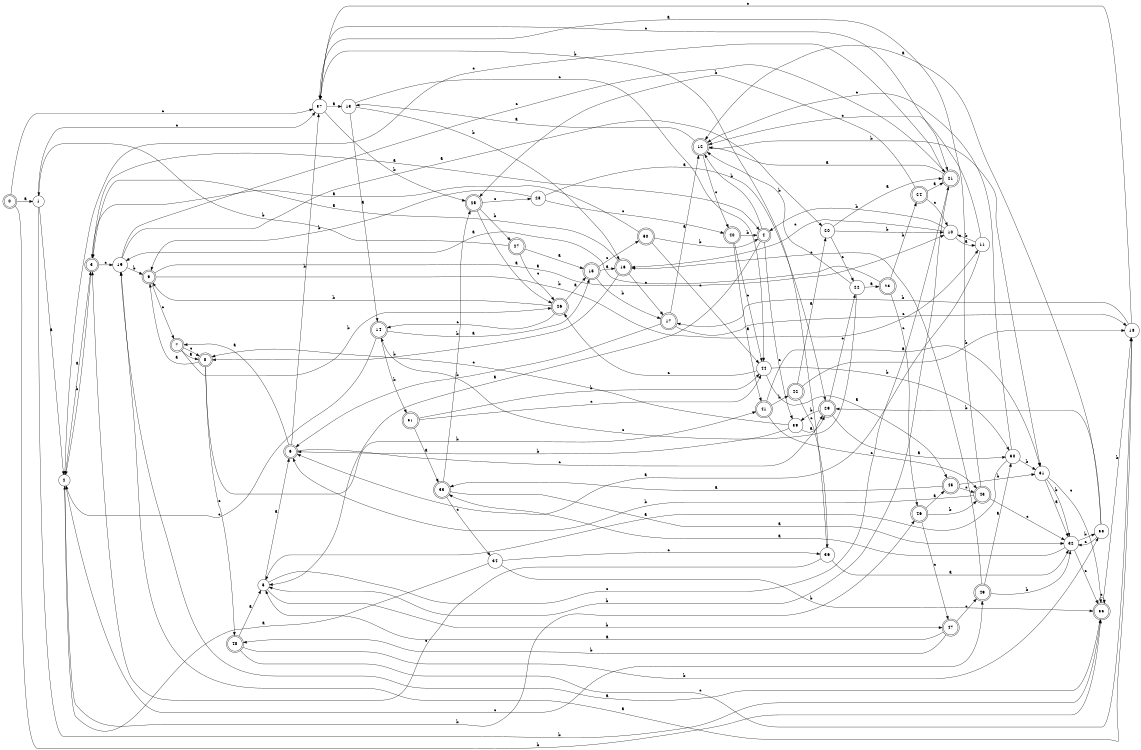 digraph n42_3 {
__start0 [label="" shape="none"];

rankdir=LR;
size="8,5";

s0 [style="rounded,filled", color="black", fillcolor="white" shape="doublecircle", label="0"];
s1 [style="filled", color="black", fillcolor="white" shape="circle", label="1"];
s2 [style="filled", color="black", fillcolor="white" shape="circle", label="2"];
s3 [style="rounded,filled", color="black", fillcolor="white" shape="doublecircle", label="3"];
s4 [style="rounded,filled", color="black", fillcolor="white" shape="doublecircle", label="4"];
s5 [style="filled", color="black", fillcolor="white" shape="circle", label="5"];
s6 [style="rounded,filled", color="black", fillcolor="white" shape="doublecircle", label="6"];
s7 [style="rounded,filled", color="black", fillcolor="white" shape="doublecircle", label="7"];
s8 [style="rounded,filled", color="black", fillcolor="white" shape="doublecircle", label="8"];
s9 [style="rounded,filled", color="black", fillcolor="white" shape="doublecircle", label="9"];
s10 [style="filled", color="black", fillcolor="white" shape="circle", label="10"];
s11 [style="filled", color="black", fillcolor="white" shape="circle", label="11"];
s12 [style="rounded,filled", color="black", fillcolor="white" shape="doublecircle", label="12"];
s13 [style="filled", color="black", fillcolor="white" shape="circle", label="13"];
s14 [style="rounded,filled", color="black", fillcolor="white" shape="doublecircle", label="14"];
s15 [style="rounded,filled", color="black", fillcolor="white" shape="doublecircle", label="15"];
s16 [style="rounded,filled", color="black", fillcolor="white" shape="doublecircle", label="16"];
s17 [style="rounded,filled", color="black", fillcolor="white" shape="doublecircle", label="17"];
s18 [style="filled", color="black", fillcolor="white" shape="circle", label="18"];
s19 [style="filled", color="black", fillcolor="white" shape="circle", label="19"];
s20 [style="filled", color="black", fillcolor="white" shape="circle", label="20"];
s21 [style="rounded,filled", color="black", fillcolor="white" shape="doublecircle", label="21"];
s22 [style="filled", color="black", fillcolor="white" shape="circle", label="22"];
s23 [style="rounded,filled", color="black", fillcolor="white" shape="doublecircle", label="23"];
s24 [style="rounded,filled", color="black", fillcolor="white" shape="doublecircle", label="24"];
s25 [style="rounded,filled", color="black", fillcolor="white" shape="doublecircle", label="25"];
s26 [style="rounded,filled", color="black", fillcolor="white" shape="doublecircle", label="26"];
s27 [style="rounded,filled", color="black", fillcolor="white" shape="doublecircle", label="27"];
s28 [style="filled", color="black", fillcolor="white" shape="circle", label="28"];
s29 [style="rounded,filled", color="black", fillcolor="white" shape="doublecircle", label="29"];
s30 [style="filled", color="black", fillcolor="white" shape="circle", label="30"];
s31 [style="filled", color="black", fillcolor="white" shape="circle", label="31"];
s32 [style="filled", color="black", fillcolor="white" shape="circle", label="32"];
s33 [style="rounded,filled", color="black", fillcolor="white" shape="doublecircle", label="33"];
s34 [style="filled", color="black", fillcolor="white" shape="circle", label="34"];
s35 [style="rounded,filled", color="black", fillcolor="white" shape="doublecircle", label="35"];
s36 [style="filled", color="black", fillcolor="white" shape="circle", label="36"];
s37 [style="filled", color="black", fillcolor="white" shape="circle", label="37"];
s38 [style="filled", color="black", fillcolor="white" shape="circle", label="38"];
s39 [style="filled", color="black", fillcolor="white" shape="circle", label="39"];
s40 [style="rounded,filled", color="black", fillcolor="white" shape="doublecircle", label="40"];
s41 [style="rounded,filled", color="black", fillcolor="white" shape="doublecircle", label="41"];
s42 [style="rounded,filled", color="black", fillcolor="white" shape="doublecircle", label="42"];
s43 [style="rounded,filled", color="black", fillcolor="white" shape="doublecircle", label="43"];
s44 [style="filled", color="black", fillcolor="white" shape="circle", label="44"];
s45 [style="rounded,filled", color="black", fillcolor="white" shape="doublecircle", label="45"];
s46 [style="rounded,filled", color="black", fillcolor="white" shape="doublecircle", label="46"];
s47 [style="rounded,filled", color="black", fillcolor="white" shape="doublecircle", label="47"];
s48 [style="rounded,filled", color="black", fillcolor="white" shape="doublecircle", label="48"];
s49 [style="rounded,filled", color="black", fillcolor="white" shape="doublecircle", label="49"];
s50 [style="rounded,filled", color="black", fillcolor="white" shape="doublecircle", label="50"];
s51 [style="rounded,filled", color="black", fillcolor="white" shape="doublecircle", label="51"];
s0 -> s1 [label="a"];
s0 -> s35 [label="b"];
s0 -> s37 [label="c"];
s1 -> s2 [label="a"];
s1 -> s35 [label="b"];
s1 -> s37 [label="c"];
s2 -> s3 [label="a"];
s2 -> s46 [label="b"];
s2 -> s49 [label="c"];
s3 -> s4 [label="a"];
s3 -> s2 [label="b"];
s3 -> s19 [label="c"];
s4 -> s5 [label="a"];
s4 -> s12 [label="b"];
s4 -> s39 [label="c"];
s5 -> s6 [label="a"];
s5 -> s47 [label="b"];
s5 -> s21 [label="c"];
s6 -> s7 [label="a"];
s6 -> s37 [label="b"];
s6 -> s29 [label="c"];
s7 -> s8 [label="a"];
s7 -> s26 [label="b"];
s7 -> s8 [label="c"];
s8 -> s9 [label="a"];
s8 -> s41 [label="b"];
s8 -> s48 [label="c"];
s9 -> s10 [label="a"];
s9 -> s11 [label="b"];
s9 -> s7 [label="c"];
s10 -> s11 [label="a"];
s10 -> s4 [label="b"];
s10 -> s16 [label="c"];
s11 -> s6 [label="a"];
s11 -> s10 [label="b"];
s11 -> s12 [label="c"];
s12 -> s13 [label="a"];
s12 -> s31 [label="b"];
s12 -> s40 [label="c"];
s13 -> s14 [label="a"];
s13 -> s16 [label="b"];
s13 -> s44 [label="c"];
s14 -> s15 [label="a"];
s14 -> s51 [label="b"];
s14 -> s2 [label="c"];
s15 -> s16 [label="a"];
s15 -> s17 [label="b"];
s15 -> s50 [label="c"];
s16 -> s3 [label="a"];
s16 -> s8 [label="b"];
s16 -> s17 [label="c"];
s17 -> s12 [label="a"];
s17 -> s6 [label="b"];
s17 -> s18 [label="c"];
s18 -> s19 [label="a"];
s18 -> s17 [label="b"];
s18 -> s37 [label="c"];
s19 -> s20 [label="a"];
s19 -> s9 [label="b"];
s19 -> s21 [label="c"];
s20 -> s21 [label="a"];
s20 -> s10 [label="b"];
s20 -> s22 [label="c"];
s21 -> s12 [label="a"];
s21 -> s5 [label="b"];
s21 -> s2 [label="c"];
s22 -> s23 [label="a"];
s22 -> s12 [label="b"];
s22 -> s14 [label="c"];
s23 -> s19 [label="a"];
s23 -> s24 [label="b"];
s23 -> s46 [label="c"];
s24 -> s21 [label="a"];
s24 -> s25 [label="b"];
s24 -> s10 [label="c"];
s25 -> s26 [label="a"];
s25 -> s27 [label="b"];
s25 -> s28 [label="c"];
s26 -> s15 [label="a"];
s26 -> s9 [label="b"];
s26 -> s14 [label="c"];
s27 -> s15 [label="a"];
s27 -> s1 [label="b"];
s27 -> s26 [label="c"];
s28 -> s29 [label="a"];
s28 -> s9 [label="b"];
s28 -> s40 [label="c"];
s29 -> s30 [label="a"];
s29 -> s39 [label="b"];
s29 -> s22 [label="c"];
s30 -> s5 [label="a"];
s30 -> s31 [label="b"];
s30 -> s12 [label="c"];
s31 -> s32 [label="a"];
s31 -> s32 [label="b"];
s31 -> s35 [label="c"];
s32 -> s33 [label="a"];
s32 -> s38 [label="b"];
s32 -> s35 [label="c"];
s33 -> s32 [label="a"];
s33 -> s25 [label="b"];
s33 -> s34 [label="c"];
s34 -> s2 [label="a"];
s34 -> s35 [label="b"];
s34 -> s36 [label="c"];
s35 -> s19 [label="a"];
s35 -> s18 [label="b"];
s35 -> s35 [label="c"];
s36 -> s32 [label="a"];
s36 -> s37 [label="b"];
s36 -> s3 [label="c"];
s37 -> s13 [label="a"];
s37 -> s25 [label="b"];
s37 -> s21 [label="c"];
s38 -> s12 [label="a"];
s38 -> s29 [label="b"];
s38 -> s32 [label="c"];
s39 -> s29 [label="a"];
s39 -> s6 [label="b"];
s39 -> s8 [label="c"];
s40 -> s41 [label="a"];
s40 -> s4 [label="b"];
s40 -> s44 [label="c"];
s41 -> s31 [label="a"];
s41 -> s42 [label="b"];
s41 -> s43 [label="c"];
s42 -> s20 [label="a"];
s42 -> s18 [label="b"];
s42 -> s36 [label="c"];
s43 -> s37 [label="a"];
s43 -> s6 [label="b"];
s43 -> s32 [label="c"];
s44 -> s45 [label="a"];
s44 -> s30 [label="b"];
s44 -> s26 [label="c"];
s45 -> s33 [label="a"];
s45 -> s31 [label="b"];
s45 -> s43 [label="c"];
s46 -> s45 [label="a"];
s46 -> s43 [label="b"];
s46 -> s47 [label="c"];
s47 -> s5 [label="a"];
s47 -> s48 [label="b"];
s47 -> s49 [label="c"];
s48 -> s5 [label="a"];
s48 -> s38 [label="b"];
s48 -> s18 [label="c"];
s49 -> s30 [label="a"];
s49 -> s32 [label="b"];
s49 -> s16 [label="c"];
s50 -> s3 [label="a"];
s50 -> s4 [label="b"];
s50 -> s44 [label="c"];
s51 -> s33 [label="a"];
s51 -> s44 [label="b"];
s51 -> s44 [label="c"];

}